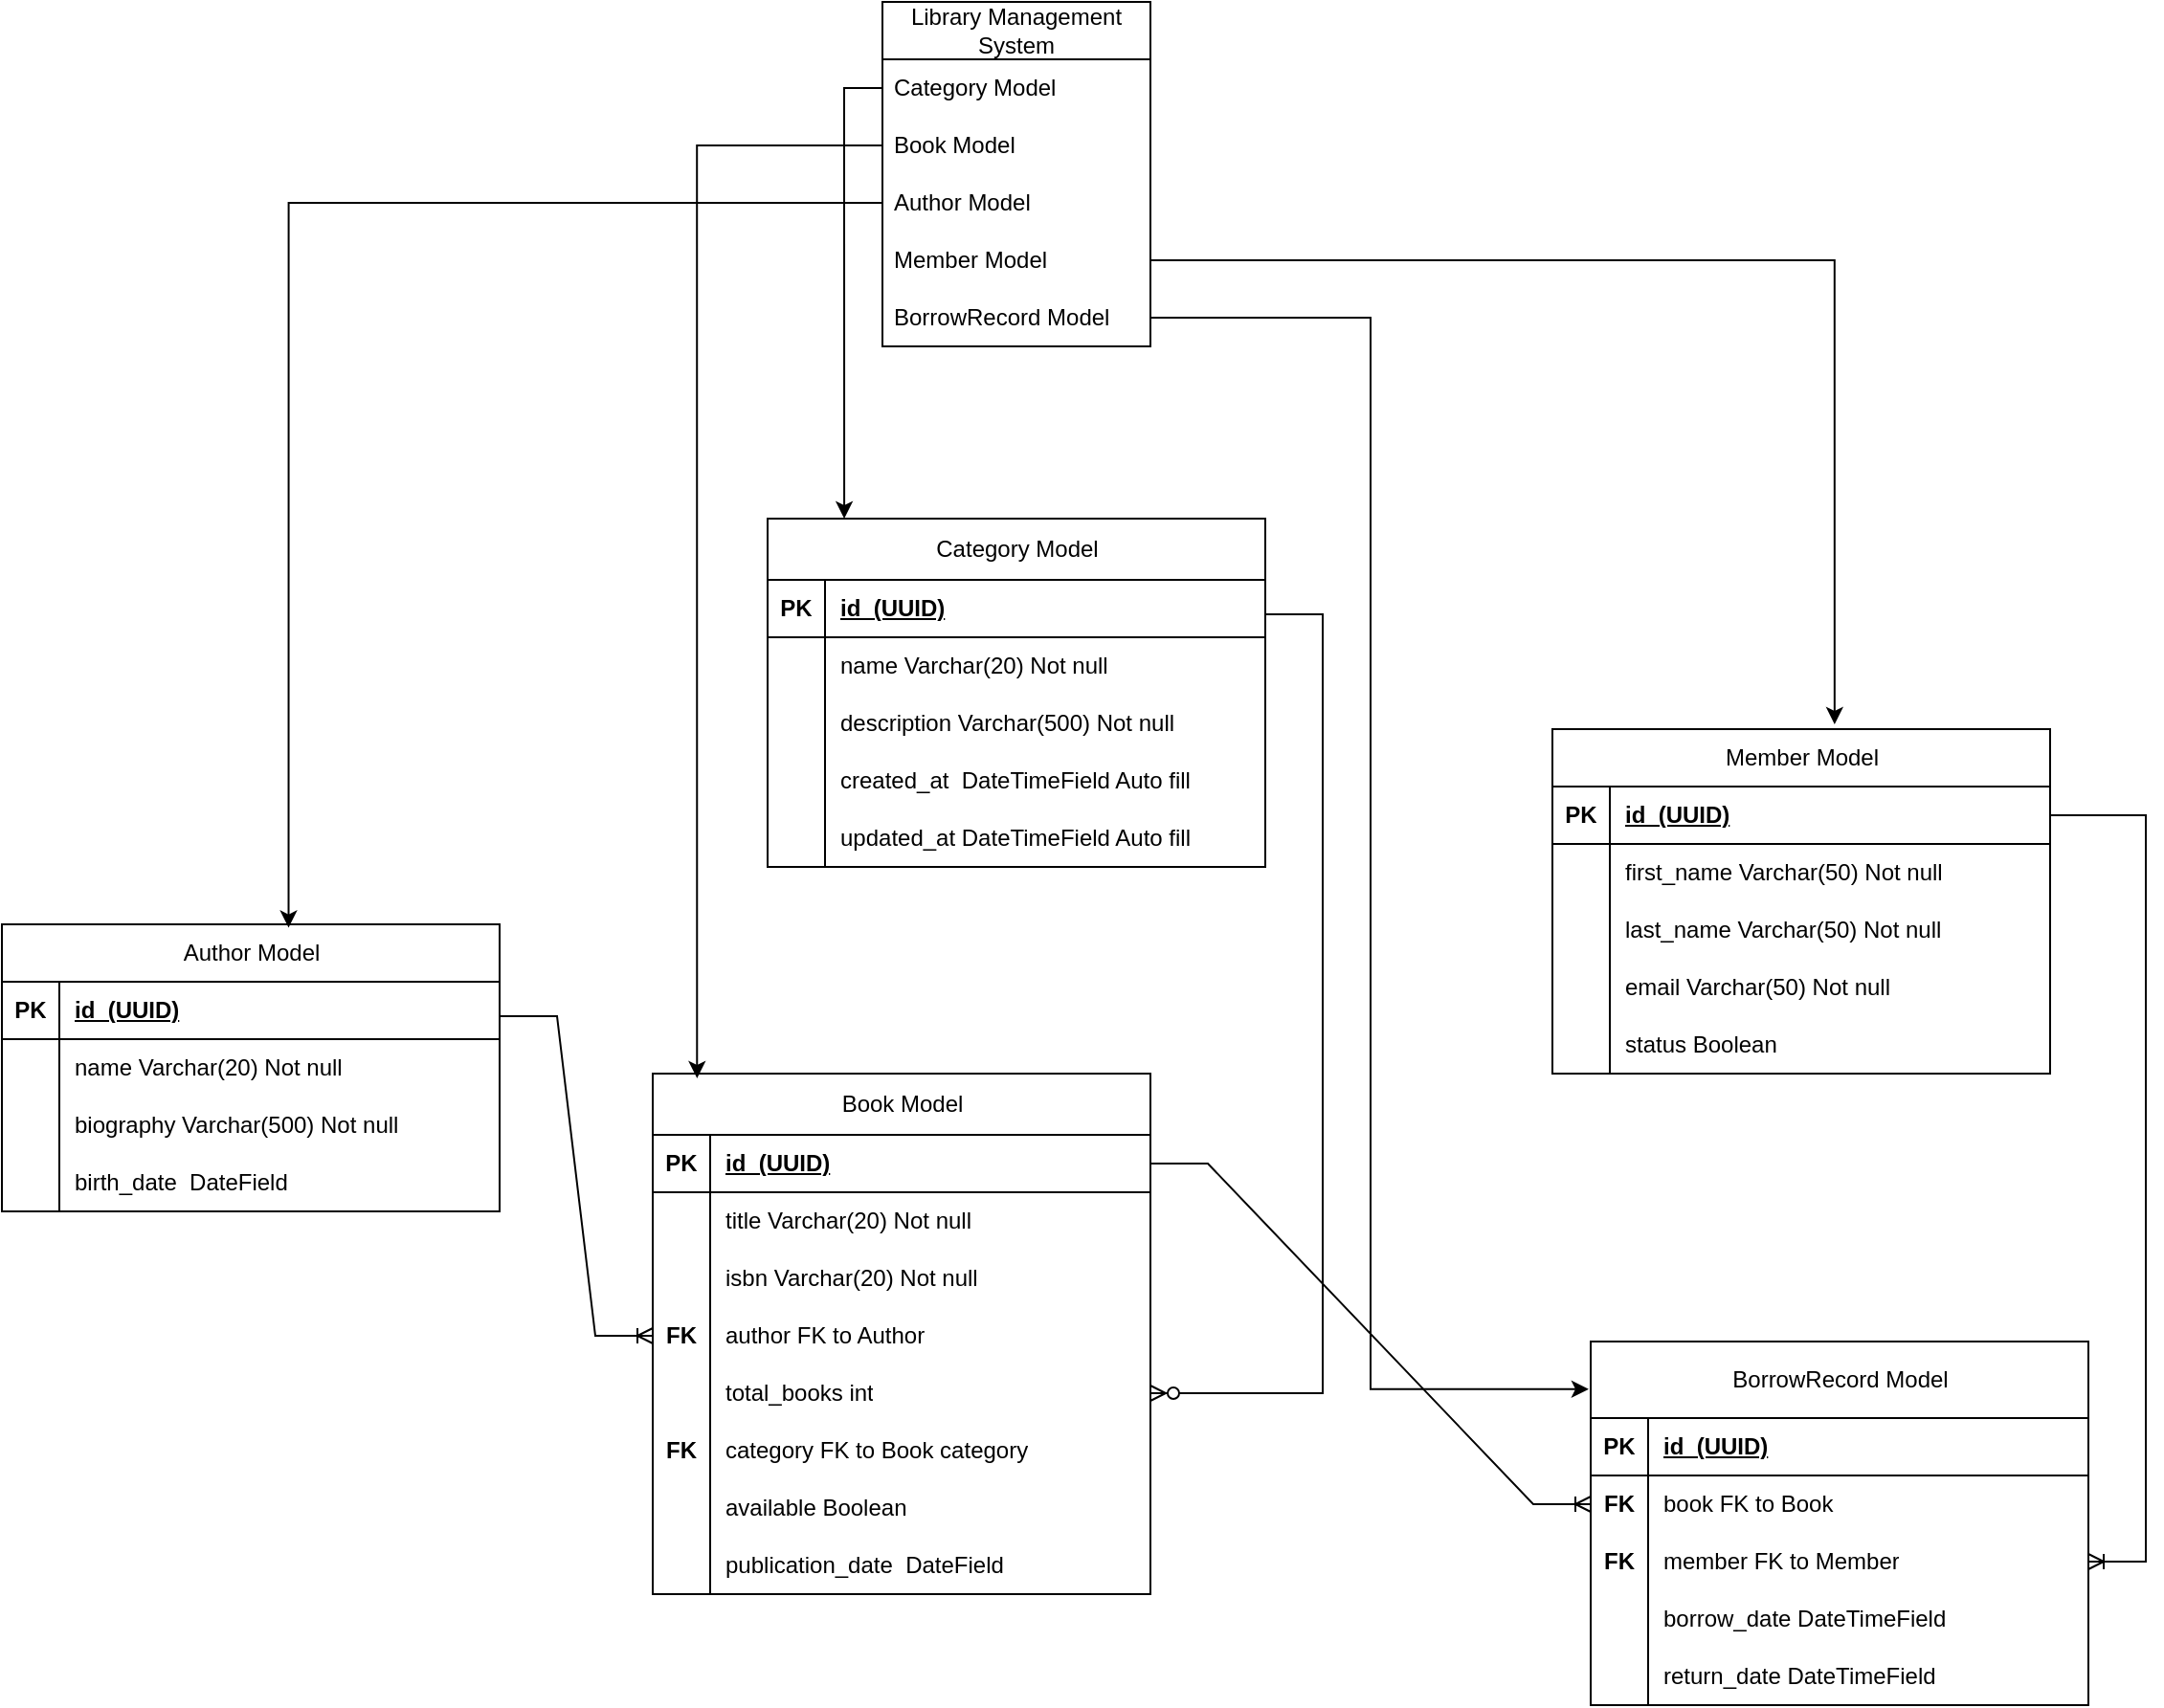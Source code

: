 <mxfile version="25.0.1">
  <diagram name="Page-1" id="Nd6rBlvXQqSg0ePktla-">
    <mxGraphModel dx="2072" dy="1693" grid="1" gridSize="10" guides="1" tooltips="1" connect="1" arrows="1" fold="1" page="1" pageScale="1" pageWidth="827" pageHeight="1169" math="0" shadow="0">
      <root>
        <mxCell id="0" />
        <mxCell id="1" parent="0" />
        <mxCell id="gZonxzSi9lulnTjnD5RB-2" value="Library Management System" style="swimlane;fontStyle=0;childLayout=stackLayout;horizontal=1;startSize=30;horizontalStack=0;resizeParent=1;resizeParentMax=0;resizeLast=0;collapsible=1;marginBottom=0;whiteSpace=wrap;html=1;" vertex="1" parent="1">
          <mxGeometry x="350" y="-250" width="140" height="180" as="geometry" />
        </mxCell>
        <mxCell id="gZonxzSi9lulnTjnD5RB-3" value="Category Model" style="text;strokeColor=none;fillColor=none;align=left;verticalAlign=middle;spacingLeft=4;spacingRight=4;overflow=hidden;points=[[0,0.5],[1,0.5]];portConstraint=eastwest;rotatable=0;whiteSpace=wrap;html=1;" vertex="1" parent="gZonxzSi9lulnTjnD5RB-2">
          <mxGeometry y="30" width="140" height="30" as="geometry" />
        </mxCell>
        <mxCell id="gZonxzSi9lulnTjnD5RB-4" value="Book Model" style="text;strokeColor=none;fillColor=none;align=left;verticalAlign=middle;spacingLeft=4;spacingRight=4;overflow=hidden;points=[[0,0.5],[1,0.5]];portConstraint=eastwest;rotatable=0;whiteSpace=wrap;html=1;" vertex="1" parent="gZonxzSi9lulnTjnD5RB-2">
          <mxGeometry y="60" width="140" height="30" as="geometry" />
        </mxCell>
        <mxCell id="gZonxzSi9lulnTjnD5RB-111" value="Author Model" style="text;strokeColor=none;fillColor=none;align=left;verticalAlign=middle;spacingLeft=4;spacingRight=4;overflow=hidden;points=[[0,0.5],[1,0.5]];portConstraint=eastwest;rotatable=0;whiteSpace=wrap;html=1;" vertex="1" parent="gZonxzSi9lulnTjnD5RB-2">
          <mxGeometry y="90" width="140" height="30" as="geometry" />
        </mxCell>
        <mxCell id="gZonxzSi9lulnTjnD5RB-6" value="Member Model" style="text;strokeColor=none;fillColor=none;align=left;verticalAlign=middle;spacingLeft=4;spacingRight=4;overflow=hidden;points=[[0,0.5],[1,0.5]];portConstraint=eastwest;rotatable=0;whiteSpace=wrap;html=1;" vertex="1" parent="gZonxzSi9lulnTjnD5RB-2">
          <mxGeometry y="120" width="140" height="30" as="geometry" />
        </mxCell>
        <mxCell id="gZonxzSi9lulnTjnD5RB-7" value="BorrowRecord Model" style="text;strokeColor=none;fillColor=none;align=left;verticalAlign=middle;spacingLeft=4;spacingRight=4;overflow=hidden;points=[[0,0.5],[1,0.5]];portConstraint=eastwest;rotatable=0;whiteSpace=wrap;html=1;" vertex="1" parent="gZonxzSi9lulnTjnD5RB-2">
          <mxGeometry y="150" width="140" height="30" as="geometry" />
        </mxCell>
        <mxCell id="gZonxzSi9lulnTjnD5RB-8" value="&lt;span style=&quot;font-weight: 400; text-align: left; text-wrap-mode: wrap;&quot;&gt;Category Model&lt;/span&gt;" style="shape=table;startSize=32;container=1;collapsible=1;childLayout=tableLayout;fixedRows=1;rowLines=0;fontStyle=1;align=center;resizeLast=1;html=1;" vertex="1" parent="1">
          <mxGeometry x="290" y="20" width="260" height="182" as="geometry" />
        </mxCell>
        <mxCell id="gZonxzSi9lulnTjnD5RB-9" value="" style="shape=tableRow;horizontal=0;startSize=0;swimlaneHead=0;swimlaneBody=0;fillColor=none;collapsible=0;dropTarget=0;points=[[0,0.5],[1,0.5]];portConstraint=eastwest;top=0;left=0;right=0;bottom=1;" vertex="1" parent="gZonxzSi9lulnTjnD5RB-8">
          <mxGeometry y="32" width="260" height="30" as="geometry" />
        </mxCell>
        <mxCell id="gZonxzSi9lulnTjnD5RB-10" value="PK" style="shape=partialRectangle;connectable=0;fillColor=none;top=0;left=0;bottom=0;right=0;fontStyle=1;overflow=hidden;whiteSpace=wrap;html=1;" vertex="1" parent="gZonxzSi9lulnTjnD5RB-9">
          <mxGeometry width="30" height="30" as="geometry">
            <mxRectangle width="30" height="30" as="alternateBounds" />
          </mxGeometry>
        </mxCell>
        <mxCell id="gZonxzSi9lulnTjnD5RB-11" value="id&amp;nbsp; (UUID)" style="shape=partialRectangle;connectable=0;fillColor=none;top=0;left=0;bottom=0;right=0;align=left;spacingLeft=6;fontStyle=5;overflow=hidden;whiteSpace=wrap;html=1;" vertex="1" parent="gZonxzSi9lulnTjnD5RB-9">
          <mxGeometry x="30" width="230" height="30" as="geometry">
            <mxRectangle width="230" height="30" as="alternateBounds" />
          </mxGeometry>
        </mxCell>
        <mxCell id="gZonxzSi9lulnTjnD5RB-12" value="" style="shape=tableRow;horizontal=0;startSize=0;swimlaneHead=0;swimlaneBody=0;fillColor=none;collapsible=0;dropTarget=0;points=[[0,0.5],[1,0.5]];portConstraint=eastwest;top=0;left=0;right=0;bottom=0;" vertex="1" parent="gZonxzSi9lulnTjnD5RB-8">
          <mxGeometry y="62" width="260" height="30" as="geometry" />
        </mxCell>
        <mxCell id="gZonxzSi9lulnTjnD5RB-13" value="" style="shape=partialRectangle;connectable=0;fillColor=none;top=0;left=0;bottom=0;right=0;editable=1;overflow=hidden;whiteSpace=wrap;html=1;" vertex="1" parent="gZonxzSi9lulnTjnD5RB-12">
          <mxGeometry width="30" height="30" as="geometry">
            <mxRectangle width="30" height="30" as="alternateBounds" />
          </mxGeometry>
        </mxCell>
        <mxCell id="gZonxzSi9lulnTjnD5RB-14" value="name Varchar(20) Not null" style="shape=partialRectangle;connectable=0;fillColor=none;top=0;left=0;bottom=0;right=0;align=left;spacingLeft=6;overflow=hidden;whiteSpace=wrap;html=1;" vertex="1" parent="gZonxzSi9lulnTjnD5RB-12">
          <mxGeometry x="30" width="230" height="30" as="geometry">
            <mxRectangle width="230" height="30" as="alternateBounds" />
          </mxGeometry>
        </mxCell>
        <mxCell id="gZonxzSi9lulnTjnD5RB-15" value="" style="shape=tableRow;horizontal=0;startSize=0;swimlaneHead=0;swimlaneBody=0;fillColor=none;collapsible=0;dropTarget=0;points=[[0,0.5],[1,0.5]];portConstraint=eastwest;top=0;left=0;right=0;bottom=0;" vertex="1" parent="gZonxzSi9lulnTjnD5RB-8">
          <mxGeometry y="92" width="260" height="30" as="geometry" />
        </mxCell>
        <mxCell id="gZonxzSi9lulnTjnD5RB-16" value="" style="shape=partialRectangle;connectable=0;fillColor=none;top=0;left=0;bottom=0;right=0;editable=1;overflow=hidden;whiteSpace=wrap;html=1;" vertex="1" parent="gZonxzSi9lulnTjnD5RB-15">
          <mxGeometry width="30" height="30" as="geometry">
            <mxRectangle width="30" height="30" as="alternateBounds" />
          </mxGeometry>
        </mxCell>
        <mxCell id="gZonxzSi9lulnTjnD5RB-17" value="description Varchar(500) Not null" style="shape=partialRectangle;connectable=0;fillColor=none;top=0;left=0;bottom=0;right=0;align=left;spacingLeft=6;overflow=hidden;whiteSpace=wrap;html=1;" vertex="1" parent="gZonxzSi9lulnTjnD5RB-15">
          <mxGeometry x="30" width="230" height="30" as="geometry">
            <mxRectangle width="230" height="30" as="alternateBounds" />
          </mxGeometry>
        </mxCell>
        <mxCell id="gZonxzSi9lulnTjnD5RB-18" value="" style="shape=tableRow;horizontal=0;startSize=0;swimlaneHead=0;swimlaneBody=0;fillColor=none;collapsible=0;dropTarget=0;points=[[0,0.5],[1,0.5]];portConstraint=eastwest;top=0;left=0;right=0;bottom=0;" vertex="1" parent="gZonxzSi9lulnTjnD5RB-8">
          <mxGeometry y="122" width="260" height="30" as="geometry" />
        </mxCell>
        <mxCell id="gZonxzSi9lulnTjnD5RB-19" value="" style="shape=partialRectangle;connectable=0;fillColor=none;top=0;left=0;bottom=0;right=0;editable=1;overflow=hidden;whiteSpace=wrap;html=1;" vertex="1" parent="gZonxzSi9lulnTjnD5RB-18">
          <mxGeometry width="30" height="30" as="geometry">
            <mxRectangle width="30" height="30" as="alternateBounds" />
          </mxGeometry>
        </mxCell>
        <mxCell id="gZonxzSi9lulnTjnD5RB-20" value="created_at&amp;nbsp; DateTimeField Auto fill" style="shape=partialRectangle;connectable=0;fillColor=none;top=0;left=0;bottom=0;right=0;align=left;spacingLeft=6;overflow=hidden;whiteSpace=wrap;html=1;" vertex="1" parent="gZonxzSi9lulnTjnD5RB-18">
          <mxGeometry x="30" width="230" height="30" as="geometry">
            <mxRectangle width="230" height="30" as="alternateBounds" />
          </mxGeometry>
        </mxCell>
        <mxCell id="gZonxzSi9lulnTjnD5RB-21" value="" style="shape=tableRow;horizontal=0;startSize=0;swimlaneHead=0;swimlaneBody=0;fillColor=none;collapsible=0;dropTarget=0;points=[[0,0.5],[1,0.5]];portConstraint=eastwest;top=0;left=0;right=0;bottom=0;" vertex="1" parent="gZonxzSi9lulnTjnD5RB-8">
          <mxGeometry y="152" width="260" height="30" as="geometry" />
        </mxCell>
        <mxCell id="gZonxzSi9lulnTjnD5RB-22" value="" style="shape=partialRectangle;connectable=0;fillColor=none;top=0;left=0;bottom=0;right=0;editable=1;overflow=hidden;whiteSpace=wrap;html=1;" vertex="1" parent="gZonxzSi9lulnTjnD5RB-21">
          <mxGeometry width="30" height="30" as="geometry">
            <mxRectangle width="30" height="30" as="alternateBounds" />
          </mxGeometry>
        </mxCell>
        <mxCell id="gZonxzSi9lulnTjnD5RB-23" value="updated_at&amp;nbsp;DateTimeField Auto fill" style="shape=partialRectangle;connectable=0;fillColor=none;top=0;left=0;bottom=0;right=0;align=left;spacingLeft=6;overflow=hidden;whiteSpace=wrap;html=1;" vertex="1" parent="gZonxzSi9lulnTjnD5RB-21">
          <mxGeometry x="30" width="230" height="30" as="geometry">
            <mxRectangle width="230" height="30" as="alternateBounds" />
          </mxGeometry>
        </mxCell>
        <mxCell id="gZonxzSi9lulnTjnD5RB-28" value="&lt;div style=&quot;&quot;&gt;&lt;span style=&quot;background-color: initial; font-weight: 400; text-wrap-mode: wrap;&quot;&gt;Book Model&lt;/span&gt;&lt;/div&gt;" style="shape=table;startSize=32;container=1;collapsible=1;childLayout=tableLayout;fixedRows=1;rowLines=0;fontStyle=1;align=center;resizeLast=1;html=1;" vertex="1" parent="1">
          <mxGeometry x="230" y="310" width="260" height="272" as="geometry" />
        </mxCell>
        <mxCell id="gZonxzSi9lulnTjnD5RB-29" value="" style="shape=tableRow;horizontal=0;startSize=0;swimlaneHead=0;swimlaneBody=0;fillColor=none;collapsible=0;dropTarget=0;points=[[0,0.5],[1,0.5]];portConstraint=eastwest;top=0;left=0;right=0;bottom=1;" vertex="1" parent="gZonxzSi9lulnTjnD5RB-28">
          <mxGeometry y="32" width="260" height="30" as="geometry" />
        </mxCell>
        <mxCell id="gZonxzSi9lulnTjnD5RB-30" value="PK" style="shape=partialRectangle;connectable=0;fillColor=none;top=0;left=0;bottom=0;right=0;fontStyle=1;overflow=hidden;whiteSpace=wrap;html=1;" vertex="1" parent="gZonxzSi9lulnTjnD5RB-29">
          <mxGeometry width="30" height="30" as="geometry">
            <mxRectangle width="30" height="30" as="alternateBounds" />
          </mxGeometry>
        </mxCell>
        <mxCell id="gZonxzSi9lulnTjnD5RB-31" value="id&amp;nbsp; (UUID)" style="shape=partialRectangle;connectable=0;fillColor=none;top=0;left=0;bottom=0;right=0;align=left;spacingLeft=6;fontStyle=5;overflow=hidden;whiteSpace=wrap;html=1;" vertex="1" parent="gZonxzSi9lulnTjnD5RB-29">
          <mxGeometry x="30" width="230" height="30" as="geometry">
            <mxRectangle width="230" height="30" as="alternateBounds" />
          </mxGeometry>
        </mxCell>
        <mxCell id="gZonxzSi9lulnTjnD5RB-32" value="" style="shape=tableRow;horizontal=0;startSize=0;swimlaneHead=0;swimlaneBody=0;fillColor=none;collapsible=0;dropTarget=0;points=[[0,0.5],[1,0.5]];portConstraint=eastwest;top=0;left=0;right=0;bottom=0;" vertex="1" parent="gZonxzSi9lulnTjnD5RB-28">
          <mxGeometry y="62" width="260" height="30" as="geometry" />
        </mxCell>
        <mxCell id="gZonxzSi9lulnTjnD5RB-33" value="" style="shape=partialRectangle;connectable=0;fillColor=none;top=0;left=0;bottom=0;right=0;editable=1;overflow=hidden;whiteSpace=wrap;html=1;" vertex="1" parent="gZonxzSi9lulnTjnD5RB-32">
          <mxGeometry width="30" height="30" as="geometry">
            <mxRectangle width="30" height="30" as="alternateBounds" />
          </mxGeometry>
        </mxCell>
        <mxCell id="gZonxzSi9lulnTjnD5RB-34" value="title Varchar(20) Not null" style="shape=partialRectangle;connectable=0;fillColor=none;top=0;left=0;bottom=0;right=0;align=left;spacingLeft=6;overflow=hidden;whiteSpace=wrap;html=1;" vertex="1" parent="gZonxzSi9lulnTjnD5RB-32">
          <mxGeometry x="30" width="230" height="30" as="geometry">
            <mxRectangle width="230" height="30" as="alternateBounds" />
          </mxGeometry>
        </mxCell>
        <mxCell id="gZonxzSi9lulnTjnD5RB-35" value="" style="shape=tableRow;horizontal=0;startSize=0;swimlaneHead=0;swimlaneBody=0;fillColor=none;collapsible=0;dropTarget=0;points=[[0,0.5],[1,0.5]];portConstraint=eastwest;top=0;left=0;right=0;bottom=0;" vertex="1" parent="gZonxzSi9lulnTjnD5RB-28">
          <mxGeometry y="92" width="260" height="30" as="geometry" />
        </mxCell>
        <mxCell id="gZonxzSi9lulnTjnD5RB-36" value="" style="shape=partialRectangle;connectable=0;fillColor=none;top=0;left=0;bottom=0;right=0;editable=1;overflow=hidden;whiteSpace=wrap;html=1;" vertex="1" parent="gZonxzSi9lulnTjnD5RB-35">
          <mxGeometry width="30" height="30" as="geometry">
            <mxRectangle width="30" height="30" as="alternateBounds" />
          </mxGeometry>
        </mxCell>
        <mxCell id="gZonxzSi9lulnTjnD5RB-37" value="isbn Varchar(20) Not null" style="shape=partialRectangle;connectable=0;fillColor=none;top=0;left=0;bottom=0;right=0;align=left;spacingLeft=6;overflow=hidden;whiteSpace=wrap;html=1;" vertex="1" parent="gZonxzSi9lulnTjnD5RB-35">
          <mxGeometry x="30" width="230" height="30" as="geometry">
            <mxRectangle width="230" height="30" as="alternateBounds" />
          </mxGeometry>
        </mxCell>
        <mxCell id="gZonxzSi9lulnTjnD5RB-38" value="" style="shape=tableRow;horizontal=0;startSize=0;swimlaneHead=0;swimlaneBody=0;fillColor=none;collapsible=0;dropTarget=0;points=[[0,0.5],[1,0.5]];portConstraint=eastwest;top=0;left=0;right=0;bottom=0;" vertex="1" parent="gZonxzSi9lulnTjnD5RB-28">
          <mxGeometry y="122" width="260" height="30" as="geometry" />
        </mxCell>
        <mxCell id="gZonxzSi9lulnTjnD5RB-39" value="&lt;b&gt;FK&lt;/b&gt;" style="shape=partialRectangle;connectable=0;fillColor=none;top=0;left=0;bottom=0;right=0;editable=1;overflow=hidden;whiteSpace=wrap;html=1;" vertex="1" parent="gZonxzSi9lulnTjnD5RB-38">
          <mxGeometry width="30" height="30" as="geometry">
            <mxRectangle width="30" height="30" as="alternateBounds" />
          </mxGeometry>
        </mxCell>
        <mxCell id="gZonxzSi9lulnTjnD5RB-40" value="author&amp;nbsp;FK to Author" style="shape=partialRectangle;connectable=0;fillColor=none;top=0;left=0;bottom=0;right=0;align=left;spacingLeft=6;overflow=hidden;whiteSpace=wrap;html=1;" vertex="1" parent="gZonxzSi9lulnTjnD5RB-38">
          <mxGeometry x="30" width="230" height="30" as="geometry">
            <mxRectangle width="230" height="30" as="alternateBounds" />
          </mxGeometry>
        </mxCell>
        <mxCell id="gZonxzSi9lulnTjnD5RB-41" value="" style="shape=tableRow;horizontal=0;startSize=0;swimlaneHead=0;swimlaneBody=0;fillColor=none;collapsible=0;dropTarget=0;points=[[0,0.5],[1,0.5]];portConstraint=eastwest;top=0;left=0;right=0;bottom=0;" vertex="1" parent="gZonxzSi9lulnTjnD5RB-28">
          <mxGeometry y="152" width="260" height="30" as="geometry" />
        </mxCell>
        <mxCell id="gZonxzSi9lulnTjnD5RB-42" value="" style="shape=partialRectangle;connectable=0;fillColor=none;top=0;left=0;bottom=0;right=0;editable=1;overflow=hidden;whiteSpace=wrap;html=1;" vertex="1" parent="gZonxzSi9lulnTjnD5RB-41">
          <mxGeometry width="30" height="30" as="geometry">
            <mxRectangle width="30" height="30" as="alternateBounds" />
          </mxGeometry>
        </mxCell>
        <mxCell id="gZonxzSi9lulnTjnD5RB-43" value="total_books int" style="shape=partialRectangle;connectable=0;fillColor=none;top=0;left=0;bottom=0;right=0;align=left;spacingLeft=6;overflow=hidden;whiteSpace=wrap;html=1;" vertex="1" parent="gZonxzSi9lulnTjnD5RB-41">
          <mxGeometry x="30" width="230" height="30" as="geometry">
            <mxRectangle width="230" height="30" as="alternateBounds" />
          </mxGeometry>
        </mxCell>
        <mxCell id="gZonxzSi9lulnTjnD5RB-44" value="" style="shape=tableRow;horizontal=0;startSize=0;swimlaneHead=0;swimlaneBody=0;fillColor=none;collapsible=0;dropTarget=0;points=[[0,0.5],[1,0.5]];portConstraint=eastwest;top=0;left=0;right=0;bottom=0;" vertex="1" parent="gZonxzSi9lulnTjnD5RB-28">
          <mxGeometry y="182" width="260" height="30" as="geometry" />
        </mxCell>
        <mxCell id="gZonxzSi9lulnTjnD5RB-45" value="&lt;b&gt;FK&lt;/b&gt;" style="shape=partialRectangle;connectable=0;fillColor=none;top=0;left=0;bottom=0;right=0;editable=1;overflow=hidden;whiteSpace=wrap;html=1;" vertex="1" parent="gZonxzSi9lulnTjnD5RB-44">
          <mxGeometry width="30" height="30" as="geometry">
            <mxRectangle width="30" height="30" as="alternateBounds" />
          </mxGeometry>
        </mxCell>
        <mxCell id="gZonxzSi9lulnTjnD5RB-46" value="category FK to Book category" style="shape=partialRectangle;connectable=0;fillColor=none;top=0;left=0;bottom=0;right=0;align=left;spacingLeft=6;overflow=hidden;whiteSpace=wrap;html=1;" vertex="1" parent="gZonxzSi9lulnTjnD5RB-44">
          <mxGeometry x="30" width="230" height="30" as="geometry">
            <mxRectangle width="230" height="30" as="alternateBounds" />
          </mxGeometry>
        </mxCell>
        <mxCell id="gZonxzSi9lulnTjnD5RB-47" value="" style="shape=tableRow;horizontal=0;startSize=0;swimlaneHead=0;swimlaneBody=0;fillColor=none;collapsible=0;dropTarget=0;points=[[0,0.5],[1,0.5]];portConstraint=eastwest;top=0;left=0;right=0;bottom=0;" vertex="1" parent="gZonxzSi9lulnTjnD5RB-28">
          <mxGeometry y="212" width="260" height="30" as="geometry" />
        </mxCell>
        <mxCell id="gZonxzSi9lulnTjnD5RB-48" value="" style="shape=partialRectangle;connectable=0;fillColor=none;top=0;left=0;bottom=0;right=0;editable=1;overflow=hidden;whiteSpace=wrap;html=1;" vertex="1" parent="gZonxzSi9lulnTjnD5RB-47">
          <mxGeometry width="30" height="30" as="geometry">
            <mxRectangle width="30" height="30" as="alternateBounds" />
          </mxGeometry>
        </mxCell>
        <mxCell id="gZonxzSi9lulnTjnD5RB-49" value="available Boolean" style="shape=partialRectangle;connectable=0;fillColor=none;top=0;left=0;bottom=0;right=0;align=left;spacingLeft=6;overflow=hidden;whiteSpace=wrap;html=1;" vertex="1" parent="gZonxzSi9lulnTjnD5RB-47">
          <mxGeometry x="30" width="230" height="30" as="geometry">
            <mxRectangle width="230" height="30" as="alternateBounds" />
          </mxGeometry>
        </mxCell>
        <mxCell id="gZonxzSi9lulnTjnD5RB-130" value="" style="shape=tableRow;horizontal=0;startSize=0;swimlaneHead=0;swimlaneBody=0;fillColor=none;collapsible=0;dropTarget=0;points=[[0,0.5],[1,0.5]];portConstraint=eastwest;top=0;left=0;right=0;bottom=0;" vertex="1" parent="gZonxzSi9lulnTjnD5RB-28">
          <mxGeometry y="242" width="260" height="30" as="geometry" />
        </mxCell>
        <mxCell id="gZonxzSi9lulnTjnD5RB-131" value="" style="shape=partialRectangle;connectable=0;fillColor=none;top=0;left=0;bottom=0;right=0;editable=1;overflow=hidden;whiteSpace=wrap;html=1;" vertex="1" parent="gZonxzSi9lulnTjnD5RB-130">
          <mxGeometry width="30" height="30" as="geometry">
            <mxRectangle width="30" height="30" as="alternateBounds" />
          </mxGeometry>
        </mxCell>
        <mxCell id="gZonxzSi9lulnTjnD5RB-132" value="publication_date&amp;nbsp; DateField" style="shape=partialRectangle;connectable=0;fillColor=none;top=0;left=0;bottom=0;right=0;align=left;spacingLeft=6;overflow=hidden;whiteSpace=wrap;html=1;" vertex="1" parent="gZonxzSi9lulnTjnD5RB-130">
          <mxGeometry x="30" width="230" height="30" as="geometry">
            <mxRectangle width="230" height="30" as="alternateBounds" />
          </mxGeometry>
        </mxCell>
        <mxCell id="gZonxzSi9lulnTjnD5RB-50" value="&lt;span style=&quot;font-weight: 400; text-align: left; text-wrap-mode: wrap;&quot;&gt;Author Model&lt;/span&gt;" style="shape=table;startSize=30;container=1;collapsible=1;childLayout=tableLayout;fixedRows=1;rowLines=0;fontStyle=1;align=center;resizeLast=1;html=1;" vertex="1" parent="1">
          <mxGeometry x="-110" y="232" width="260" height="150" as="geometry" />
        </mxCell>
        <mxCell id="gZonxzSi9lulnTjnD5RB-51" value="" style="shape=tableRow;horizontal=0;startSize=0;swimlaneHead=0;swimlaneBody=0;fillColor=none;collapsible=0;dropTarget=0;points=[[0,0.5],[1,0.5]];portConstraint=eastwest;top=0;left=0;right=0;bottom=1;" vertex="1" parent="gZonxzSi9lulnTjnD5RB-50">
          <mxGeometry y="30" width="260" height="30" as="geometry" />
        </mxCell>
        <mxCell id="gZonxzSi9lulnTjnD5RB-52" value="PK" style="shape=partialRectangle;connectable=0;fillColor=none;top=0;left=0;bottom=0;right=0;fontStyle=1;overflow=hidden;whiteSpace=wrap;html=1;" vertex="1" parent="gZonxzSi9lulnTjnD5RB-51">
          <mxGeometry width="30" height="30" as="geometry">
            <mxRectangle width="30" height="30" as="alternateBounds" />
          </mxGeometry>
        </mxCell>
        <mxCell id="gZonxzSi9lulnTjnD5RB-53" value="id&amp;nbsp; (UUID)" style="shape=partialRectangle;connectable=0;fillColor=none;top=0;left=0;bottom=0;right=0;align=left;spacingLeft=6;fontStyle=5;overflow=hidden;whiteSpace=wrap;html=1;" vertex="1" parent="gZonxzSi9lulnTjnD5RB-51">
          <mxGeometry x="30" width="230" height="30" as="geometry">
            <mxRectangle width="230" height="30" as="alternateBounds" />
          </mxGeometry>
        </mxCell>
        <mxCell id="gZonxzSi9lulnTjnD5RB-54" value="" style="shape=tableRow;horizontal=0;startSize=0;swimlaneHead=0;swimlaneBody=0;fillColor=none;collapsible=0;dropTarget=0;points=[[0,0.5],[1,0.5]];portConstraint=eastwest;top=0;left=0;right=0;bottom=0;" vertex="1" parent="gZonxzSi9lulnTjnD5RB-50">
          <mxGeometry y="60" width="260" height="30" as="geometry" />
        </mxCell>
        <mxCell id="gZonxzSi9lulnTjnD5RB-55" value="" style="shape=partialRectangle;connectable=0;fillColor=none;top=0;left=0;bottom=0;right=0;editable=1;overflow=hidden;whiteSpace=wrap;html=1;" vertex="1" parent="gZonxzSi9lulnTjnD5RB-54">
          <mxGeometry width="30" height="30" as="geometry">
            <mxRectangle width="30" height="30" as="alternateBounds" />
          </mxGeometry>
        </mxCell>
        <mxCell id="gZonxzSi9lulnTjnD5RB-56" value="name Varchar(20) Not null" style="shape=partialRectangle;connectable=0;fillColor=none;top=0;left=0;bottom=0;right=0;align=left;spacingLeft=6;overflow=hidden;whiteSpace=wrap;html=1;" vertex="1" parent="gZonxzSi9lulnTjnD5RB-54">
          <mxGeometry x="30" width="230" height="30" as="geometry">
            <mxRectangle width="230" height="30" as="alternateBounds" />
          </mxGeometry>
        </mxCell>
        <mxCell id="gZonxzSi9lulnTjnD5RB-57" value="" style="shape=tableRow;horizontal=0;startSize=0;swimlaneHead=0;swimlaneBody=0;fillColor=none;collapsible=0;dropTarget=0;points=[[0,0.5],[1,0.5]];portConstraint=eastwest;top=0;left=0;right=0;bottom=0;" vertex="1" parent="gZonxzSi9lulnTjnD5RB-50">
          <mxGeometry y="90" width="260" height="30" as="geometry" />
        </mxCell>
        <mxCell id="gZonxzSi9lulnTjnD5RB-58" value="" style="shape=partialRectangle;connectable=0;fillColor=none;top=0;left=0;bottom=0;right=0;editable=1;overflow=hidden;whiteSpace=wrap;html=1;" vertex="1" parent="gZonxzSi9lulnTjnD5RB-57">
          <mxGeometry width="30" height="30" as="geometry">
            <mxRectangle width="30" height="30" as="alternateBounds" />
          </mxGeometry>
        </mxCell>
        <mxCell id="gZonxzSi9lulnTjnD5RB-59" value="biography&amp;nbsp;Varchar(500) Not null" style="shape=partialRectangle;connectable=0;fillColor=none;top=0;left=0;bottom=0;right=0;align=left;spacingLeft=6;overflow=hidden;whiteSpace=wrap;html=1;" vertex="1" parent="gZonxzSi9lulnTjnD5RB-57">
          <mxGeometry x="30" width="230" height="30" as="geometry">
            <mxRectangle width="230" height="30" as="alternateBounds" />
          </mxGeometry>
        </mxCell>
        <mxCell id="gZonxzSi9lulnTjnD5RB-60" value="" style="shape=tableRow;horizontal=0;startSize=0;swimlaneHead=0;swimlaneBody=0;fillColor=none;collapsible=0;dropTarget=0;points=[[0,0.5],[1,0.5]];portConstraint=eastwest;top=0;left=0;right=0;bottom=0;" vertex="1" parent="gZonxzSi9lulnTjnD5RB-50">
          <mxGeometry y="120" width="260" height="30" as="geometry" />
        </mxCell>
        <mxCell id="gZonxzSi9lulnTjnD5RB-61" value="" style="shape=partialRectangle;connectable=0;fillColor=none;top=0;left=0;bottom=0;right=0;editable=1;overflow=hidden;whiteSpace=wrap;html=1;" vertex="1" parent="gZonxzSi9lulnTjnD5RB-60">
          <mxGeometry width="30" height="30" as="geometry">
            <mxRectangle width="30" height="30" as="alternateBounds" />
          </mxGeometry>
        </mxCell>
        <mxCell id="gZonxzSi9lulnTjnD5RB-62" value="birth_date&amp;nbsp; DateField" style="shape=partialRectangle;connectable=0;fillColor=none;top=0;left=0;bottom=0;right=0;align=left;spacingLeft=6;overflow=hidden;whiteSpace=wrap;html=1;" vertex="1" parent="gZonxzSi9lulnTjnD5RB-60">
          <mxGeometry x="30" width="230" height="30" as="geometry">
            <mxRectangle width="230" height="30" as="alternateBounds" />
          </mxGeometry>
        </mxCell>
        <mxCell id="gZonxzSi9lulnTjnD5RB-66" value="&lt;span style=&quot;font-weight: 400; text-align: left; text-wrap-mode: wrap;&quot;&gt;Member Model&lt;/span&gt;" style="shape=table;startSize=30;container=1;collapsible=1;childLayout=tableLayout;fixedRows=1;rowLines=0;fontStyle=1;align=center;resizeLast=1;html=1;" vertex="1" parent="1">
          <mxGeometry x="700" y="130" width="260" height="180" as="geometry" />
        </mxCell>
        <mxCell id="gZonxzSi9lulnTjnD5RB-67" value="" style="shape=tableRow;horizontal=0;startSize=0;swimlaneHead=0;swimlaneBody=0;fillColor=none;collapsible=0;dropTarget=0;points=[[0,0.5],[1,0.5]];portConstraint=eastwest;top=0;left=0;right=0;bottom=1;" vertex="1" parent="gZonxzSi9lulnTjnD5RB-66">
          <mxGeometry y="30" width="260" height="30" as="geometry" />
        </mxCell>
        <mxCell id="gZonxzSi9lulnTjnD5RB-68" value="PK" style="shape=partialRectangle;connectable=0;fillColor=none;top=0;left=0;bottom=0;right=0;fontStyle=1;overflow=hidden;whiteSpace=wrap;html=1;" vertex="1" parent="gZonxzSi9lulnTjnD5RB-67">
          <mxGeometry width="30" height="30" as="geometry">
            <mxRectangle width="30" height="30" as="alternateBounds" />
          </mxGeometry>
        </mxCell>
        <mxCell id="gZonxzSi9lulnTjnD5RB-69" value="id&amp;nbsp; (UUID)" style="shape=partialRectangle;connectable=0;fillColor=none;top=0;left=0;bottom=0;right=0;align=left;spacingLeft=6;fontStyle=5;overflow=hidden;whiteSpace=wrap;html=1;" vertex="1" parent="gZonxzSi9lulnTjnD5RB-67">
          <mxGeometry x="30" width="230" height="30" as="geometry">
            <mxRectangle width="230" height="30" as="alternateBounds" />
          </mxGeometry>
        </mxCell>
        <mxCell id="gZonxzSi9lulnTjnD5RB-70" value="" style="shape=tableRow;horizontal=0;startSize=0;swimlaneHead=0;swimlaneBody=0;fillColor=none;collapsible=0;dropTarget=0;points=[[0,0.5],[1,0.5]];portConstraint=eastwest;top=0;left=0;right=0;bottom=0;" vertex="1" parent="gZonxzSi9lulnTjnD5RB-66">
          <mxGeometry y="60" width="260" height="30" as="geometry" />
        </mxCell>
        <mxCell id="gZonxzSi9lulnTjnD5RB-71" value="" style="shape=partialRectangle;connectable=0;fillColor=none;top=0;left=0;bottom=0;right=0;editable=1;overflow=hidden;whiteSpace=wrap;html=1;" vertex="1" parent="gZonxzSi9lulnTjnD5RB-70">
          <mxGeometry width="30" height="30" as="geometry">
            <mxRectangle width="30" height="30" as="alternateBounds" />
          </mxGeometry>
        </mxCell>
        <mxCell id="gZonxzSi9lulnTjnD5RB-72" value="first_name Varchar(50) Not null" style="shape=partialRectangle;connectable=0;fillColor=none;top=0;left=0;bottom=0;right=0;align=left;spacingLeft=6;overflow=hidden;whiteSpace=wrap;html=1;" vertex="1" parent="gZonxzSi9lulnTjnD5RB-70">
          <mxGeometry x="30" width="230" height="30" as="geometry">
            <mxRectangle width="230" height="30" as="alternateBounds" />
          </mxGeometry>
        </mxCell>
        <mxCell id="gZonxzSi9lulnTjnD5RB-73" value="" style="shape=tableRow;horizontal=0;startSize=0;swimlaneHead=0;swimlaneBody=0;fillColor=none;collapsible=0;dropTarget=0;points=[[0,0.5],[1,0.5]];portConstraint=eastwest;top=0;left=0;right=0;bottom=0;" vertex="1" parent="gZonxzSi9lulnTjnD5RB-66">
          <mxGeometry y="90" width="260" height="30" as="geometry" />
        </mxCell>
        <mxCell id="gZonxzSi9lulnTjnD5RB-74" value="" style="shape=partialRectangle;connectable=0;fillColor=none;top=0;left=0;bottom=0;right=0;editable=1;overflow=hidden;whiteSpace=wrap;html=1;" vertex="1" parent="gZonxzSi9lulnTjnD5RB-73">
          <mxGeometry width="30" height="30" as="geometry">
            <mxRectangle width="30" height="30" as="alternateBounds" />
          </mxGeometry>
        </mxCell>
        <mxCell id="gZonxzSi9lulnTjnD5RB-75" value="last_name Varchar(50) Not null" style="shape=partialRectangle;connectable=0;fillColor=none;top=0;left=0;bottom=0;right=0;align=left;spacingLeft=6;overflow=hidden;whiteSpace=wrap;html=1;" vertex="1" parent="gZonxzSi9lulnTjnD5RB-73">
          <mxGeometry x="30" width="230" height="30" as="geometry">
            <mxRectangle width="230" height="30" as="alternateBounds" />
          </mxGeometry>
        </mxCell>
        <mxCell id="gZonxzSi9lulnTjnD5RB-82" value="" style="shape=tableRow;horizontal=0;startSize=0;swimlaneHead=0;swimlaneBody=0;fillColor=none;collapsible=0;dropTarget=0;points=[[0,0.5],[1,0.5]];portConstraint=eastwest;top=0;left=0;right=0;bottom=0;" vertex="1" parent="gZonxzSi9lulnTjnD5RB-66">
          <mxGeometry y="120" width="260" height="30" as="geometry" />
        </mxCell>
        <mxCell id="gZonxzSi9lulnTjnD5RB-83" value="" style="shape=partialRectangle;connectable=0;fillColor=none;top=0;left=0;bottom=0;right=0;editable=1;overflow=hidden;whiteSpace=wrap;html=1;" vertex="1" parent="gZonxzSi9lulnTjnD5RB-82">
          <mxGeometry width="30" height="30" as="geometry">
            <mxRectangle width="30" height="30" as="alternateBounds" />
          </mxGeometry>
        </mxCell>
        <mxCell id="gZonxzSi9lulnTjnD5RB-84" value="email Varchar(50) Not null" style="shape=partialRectangle;connectable=0;fillColor=none;top=0;left=0;bottom=0;right=0;align=left;spacingLeft=6;overflow=hidden;whiteSpace=wrap;html=1;" vertex="1" parent="gZonxzSi9lulnTjnD5RB-82">
          <mxGeometry x="30" width="230" height="30" as="geometry">
            <mxRectangle width="230" height="30" as="alternateBounds" />
          </mxGeometry>
        </mxCell>
        <mxCell id="gZonxzSi9lulnTjnD5RB-76" value="" style="shape=tableRow;horizontal=0;startSize=0;swimlaneHead=0;swimlaneBody=0;fillColor=none;collapsible=0;dropTarget=0;points=[[0,0.5],[1,0.5]];portConstraint=eastwest;top=0;left=0;right=0;bottom=0;" vertex="1" parent="gZonxzSi9lulnTjnD5RB-66">
          <mxGeometry y="150" width="260" height="30" as="geometry" />
        </mxCell>
        <mxCell id="gZonxzSi9lulnTjnD5RB-77" value="" style="shape=partialRectangle;connectable=0;fillColor=none;top=0;left=0;bottom=0;right=0;editable=1;overflow=hidden;whiteSpace=wrap;html=1;" vertex="1" parent="gZonxzSi9lulnTjnD5RB-76">
          <mxGeometry width="30" height="30" as="geometry">
            <mxRectangle width="30" height="30" as="alternateBounds" />
          </mxGeometry>
        </mxCell>
        <mxCell id="gZonxzSi9lulnTjnD5RB-78" value="status&amp;nbsp;Boolean" style="shape=partialRectangle;connectable=0;fillColor=none;top=0;left=0;bottom=0;right=0;align=left;spacingLeft=6;overflow=hidden;whiteSpace=wrap;html=1;" vertex="1" parent="gZonxzSi9lulnTjnD5RB-76">
          <mxGeometry x="30" width="230" height="30" as="geometry">
            <mxRectangle width="230" height="30" as="alternateBounds" />
          </mxGeometry>
        </mxCell>
        <mxCell id="gZonxzSi9lulnTjnD5RB-85" value="&lt;span style=&quot;font-weight: 400; text-align: left; text-wrap-mode: wrap;&quot;&gt;BorrowRecord Model&lt;/span&gt;" style="shape=table;startSize=40;container=1;collapsible=1;childLayout=tableLayout;fixedRows=1;rowLines=0;fontStyle=1;align=center;resizeLast=1;html=1;" vertex="1" parent="1">
          <mxGeometry x="720" y="450" width="260" height="190" as="geometry" />
        </mxCell>
        <mxCell id="gZonxzSi9lulnTjnD5RB-86" value="" style="shape=tableRow;horizontal=0;startSize=0;swimlaneHead=0;swimlaneBody=0;fillColor=none;collapsible=0;dropTarget=0;points=[[0,0.5],[1,0.5]];portConstraint=eastwest;top=0;left=0;right=0;bottom=1;" vertex="1" parent="gZonxzSi9lulnTjnD5RB-85">
          <mxGeometry y="40" width="260" height="30" as="geometry" />
        </mxCell>
        <mxCell id="gZonxzSi9lulnTjnD5RB-87" value="PK" style="shape=partialRectangle;connectable=0;fillColor=none;top=0;left=0;bottom=0;right=0;fontStyle=1;overflow=hidden;whiteSpace=wrap;html=1;" vertex="1" parent="gZonxzSi9lulnTjnD5RB-86">
          <mxGeometry width="30" height="30" as="geometry">
            <mxRectangle width="30" height="30" as="alternateBounds" />
          </mxGeometry>
        </mxCell>
        <mxCell id="gZonxzSi9lulnTjnD5RB-88" value="id&amp;nbsp; (UUID)" style="shape=partialRectangle;connectable=0;fillColor=none;top=0;left=0;bottom=0;right=0;align=left;spacingLeft=6;fontStyle=5;overflow=hidden;whiteSpace=wrap;html=1;" vertex="1" parent="gZonxzSi9lulnTjnD5RB-86">
          <mxGeometry x="30" width="230" height="30" as="geometry">
            <mxRectangle width="230" height="30" as="alternateBounds" />
          </mxGeometry>
        </mxCell>
        <mxCell id="gZonxzSi9lulnTjnD5RB-89" value="" style="shape=tableRow;horizontal=0;startSize=0;swimlaneHead=0;swimlaneBody=0;fillColor=none;collapsible=0;dropTarget=0;points=[[0,0.5],[1,0.5]];portConstraint=eastwest;top=0;left=0;right=0;bottom=0;" vertex="1" parent="gZonxzSi9lulnTjnD5RB-85">
          <mxGeometry y="70" width="260" height="30" as="geometry" />
        </mxCell>
        <mxCell id="gZonxzSi9lulnTjnD5RB-90" value="&lt;b&gt;FK&lt;/b&gt;" style="shape=partialRectangle;connectable=0;fillColor=none;top=0;left=0;bottom=0;right=0;editable=1;overflow=hidden;whiteSpace=wrap;html=1;" vertex="1" parent="gZonxzSi9lulnTjnD5RB-89">
          <mxGeometry width="30" height="30" as="geometry">
            <mxRectangle width="30" height="30" as="alternateBounds" />
          </mxGeometry>
        </mxCell>
        <mxCell id="gZonxzSi9lulnTjnD5RB-91" value="book FK to Book" style="shape=partialRectangle;connectable=0;fillColor=none;top=0;left=0;bottom=0;right=0;align=left;spacingLeft=6;overflow=hidden;whiteSpace=wrap;html=1;" vertex="1" parent="gZonxzSi9lulnTjnD5RB-89">
          <mxGeometry x="30" width="230" height="30" as="geometry">
            <mxRectangle width="230" height="30" as="alternateBounds" />
          </mxGeometry>
        </mxCell>
        <mxCell id="gZonxzSi9lulnTjnD5RB-92" value="" style="shape=tableRow;horizontal=0;startSize=0;swimlaneHead=0;swimlaneBody=0;fillColor=none;collapsible=0;dropTarget=0;points=[[0,0.5],[1,0.5]];portConstraint=eastwest;top=0;left=0;right=0;bottom=0;" vertex="1" parent="gZonxzSi9lulnTjnD5RB-85">
          <mxGeometry y="100" width="260" height="30" as="geometry" />
        </mxCell>
        <mxCell id="gZonxzSi9lulnTjnD5RB-93" value="&lt;b&gt;FK&lt;/b&gt;" style="shape=partialRectangle;connectable=0;fillColor=none;top=0;left=0;bottom=0;right=0;editable=1;overflow=hidden;whiteSpace=wrap;html=1;" vertex="1" parent="gZonxzSi9lulnTjnD5RB-92">
          <mxGeometry width="30" height="30" as="geometry">
            <mxRectangle width="30" height="30" as="alternateBounds" />
          </mxGeometry>
        </mxCell>
        <mxCell id="gZonxzSi9lulnTjnD5RB-94" value="member FK to Member" style="shape=partialRectangle;connectable=0;fillColor=none;top=0;left=0;bottom=0;right=0;align=left;spacingLeft=6;overflow=hidden;whiteSpace=wrap;html=1;" vertex="1" parent="gZonxzSi9lulnTjnD5RB-92">
          <mxGeometry x="30" width="230" height="30" as="geometry">
            <mxRectangle width="230" height="30" as="alternateBounds" />
          </mxGeometry>
        </mxCell>
        <mxCell id="gZonxzSi9lulnTjnD5RB-95" value="" style="shape=tableRow;horizontal=0;startSize=0;swimlaneHead=0;swimlaneBody=0;fillColor=none;collapsible=0;dropTarget=0;points=[[0,0.5],[1,0.5]];portConstraint=eastwest;top=0;left=0;right=0;bottom=0;" vertex="1" parent="gZonxzSi9lulnTjnD5RB-85">
          <mxGeometry y="130" width="260" height="30" as="geometry" />
        </mxCell>
        <mxCell id="gZonxzSi9lulnTjnD5RB-96" value="" style="shape=partialRectangle;connectable=0;fillColor=none;top=0;left=0;bottom=0;right=0;editable=1;overflow=hidden;whiteSpace=wrap;html=1;" vertex="1" parent="gZonxzSi9lulnTjnD5RB-95">
          <mxGeometry width="30" height="30" as="geometry">
            <mxRectangle width="30" height="30" as="alternateBounds" />
          </mxGeometry>
        </mxCell>
        <mxCell id="gZonxzSi9lulnTjnD5RB-97" value="borrow_date DateTimeField" style="shape=partialRectangle;connectable=0;fillColor=none;top=0;left=0;bottom=0;right=0;align=left;spacingLeft=6;overflow=hidden;whiteSpace=wrap;html=1;" vertex="1" parent="gZonxzSi9lulnTjnD5RB-95">
          <mxGeometry x="30" width="230" height="30" as="geometry">
            <mxRectangle width="230" height="30" as="alternateBounds" />
          </mxGeometry>
        </mxCell>
        <mxCell id="gZonxzSi9lulnTjnD5RB-98" value="" style="shape=tableRow;horizontal=0;startSize=0;swimlaneHead=0;swimlaneBody=0;fillColor=none;collapsible=0;dropTarget=0;points=[[0,0.5],[1,0.5]];portConstraint=eastwest;top=0;left=0;right=0;bottom=0;" vertex="1" parent="gZonxzSi9lulnTjnD5RB-85">
          <mxGeometry y="160" width="260" height="30" as="geometry" />
        </mxCell>
        <mxCell id="gZonxzSi9lulnTjnD5RB-99" value="" style="shape=partialRectangle;connectable=0;fillColor=none;top=0;left=0;bottom=0;right=0;editable=1;overflow=hidden;whiteSpace=wrap;html=1;" vertex="1" parent="gZonxzSi9lulnTjnD5RB-98">
          <mxGeometry width="30" height="30" as="geometry">
            <mxRectangle width="30" height="30" as="alternateBounds" />
          </mxGeometry>
        </mxCell>
        <mxCell id="gZonxzSi9lulnTjnD5RB-100" value="return_date&amp;nbsp;DateTimeField" style="shape=partialRectangle;connectable=0;fillColor=none;top=0;left=0;bottom=0;right=0;align=left;spacingLeft=6;overflow=hidden;whiteSpace=wrap;html=1;" vertex="1" parent="gZonxzSi9lulnTjnD5RB-98">
          <mxGeometry x="30" width="230" height="30" as="geometry">
            <mxRectangle width="230" height="30" as="alternateBounds" />
          </mxGeometry>
        </mxCell>
        <mxCell id="gZonxzSi9lulnTjnD5RB-101" value="" style="edgeStyle=entityRelationEdgeStyle;fontSize=12;html=1;endArrow=ERzeroToMany;endFill=1;rounded=0;" edge="1" parent="1" target="gZonxzSi9lulnTjnD5RB-41">
          <mxGeometry width="100" height="100" relative="1" as="geometry">
            <mxPoint x="550" y="70" as="sourcePoint" />
            <mxPoint x="540" y="440" as="targetPoint" />
            <Array as="points">
              <mxPoint x="510" y="190" />
              <mxPoint x="400" y="280" />
              <mxPoint x="350" y="300" />
            </Array>
          </mxGeometry>
        </mxCell>
        <mxCell id="gZonxzSi9lulnTjnD5RB-106" value="" style="edgeStyle=entityRelationEdgeStyle;fontSize=12;html=1;endArrow=ERoneToMany;rounded=0;" edge="1" parent="1" target="gZonxzSi9lulnTjnD5RB-38">
          <mxGeometry width="100" height="100" relative="1" as="geometry">
            <mxPoint x="150" y="280" as="sourcePoint" />
            <mxPoint x="240" y="180" as="targetPoint" />
            <Array as="points">
              <mxPoint x="170" y="280" />
              <mxPoint x="200" y="240" />
            </Array>
          </mxGeometry>
        </mxCell>
        <mxCell id="gZonxzSi9lulnTjnD5RB-107" value="" style="edgeStyle=entityRelationEdgeStyle;fontSize=12;html=1;endArrow=ERoneToMany;rounded=0;exitX=1;exitY=0.5;exitDx=0;exitDy=0;" edge="1" parent="1" source="gZonxzSi9lulnTjnD5RB-29" target="gZonxzSi9lulnTjnD5RB-89">
          <mxGeometry width="100" height="100" relative="1" as="geometry">
            <mxPoint x="160" y="290" as="sourcePoint" />
            <mxPoint x="240" y="457" as="targetPoint" />
            <Array as="points">
              <mxPoint x="180" y="290" />
              <mxPoint x="540" y="450" />
              <mxPoint x="210" y="250" />
            </Array>
          </mxGeometry>
        </mxCell>
        <mxCell id="gZonxzSi9lulnTjnD5RB-108" value="" style="edgeStyle=entityRelationEdgeStyle;fontSize=12;html=1;endArrow=ERoneToMany;rounded=0;exitX=1;exitY=0.5;exitDx=0;exitDy=0;" edge="1" parent="1" source="gZonxzSi9lulnTjnD5RB-67" target="gZonxzSi9lulnTjnD5RB-92">
          <mxGeometry width="100" height="100" relative="1" as="geometry">
            <mxPoint x="980" y="247" as="sourcePoint" />
            <mxPoint x="960" y="565" as="targetPoint" />
            <Array as="points">
              <mxPoint x="1050" y="260" />
              <mxPoint x="230" y="300" />
              <mxPoint x="990" y="360" />
              <mxPoint x="960" y="460" />
              <mxPoint x="690" y="400" />
              <mxPoint x="590" y="460" />
              <mxPoint x="260" y="260" />
            </Array>
          </mxGeometry>
        </mxCell>
        <mxCell id="gZonxzSi9lulnTjnD5RB-109" style="edgeStyle=orthogonalEdgeStyle;rounded=0;orthogonalLoop=1;jettySize=auto;html=1;entryX=0.154;entryY=0;entryDx=0;entryDy=0;entryPerimeter=0;" edge="1" parent="1" source="gZonxzSi9lulnTjnD5RB-3" target="gZonxzSi9lulnTjnD5RB-8">
          <mxGeometry relative="1" as="geometry">
            <mxPoint x="210" y="-205" as="targetPoint" />
          </mxGeometry>
        </mxCell>
        <mxCell id="gZonxzSi9lulnTjnD5RB-110" style="edgeStyle=orthogonalEdgeStyle;rounded=0;orthogonalLoop=1;jettySize=auto;html=1;entryX=0.089;entryY=0.009;entryDx=0;entryDy=0;entryPerimeter=0;" edge="1" parent="1" source="gZonxzSi9lulnTjnD5RB-4" target="gZonxzSi9lulnTjnD5RB-28">
          <mxGeometry relative="1" as="geometry">
            <mxPoint x="210" y="130" as="targetPoint" />
          </mxGeometry>
        </mxCell>
        <mxCell id="gZonxzSi9lulnTjnD5RB-113" style="edgeStyle=orthogonalEdgeStyle;rounded=0;orthogonalLoop=1;jettySize=auto;html=1;entryX=0.576;entryY=0.012;entryDx=0;entryDy=0;entryPerimeter=0;" edge="1" parent="1" source="gZonxzSi9lulnTjnD5RB-111" target="gZonxzSi9lulnTjnD5RB-50">
          <mxGeometry relative="1" as="geometry">
            <mxPoint x="40" y="150" as="targetPoint" />
          </mxGeometry>
        </mxCell>
        <mxCell id="gZonxzSi9lulnTjnD5RB-115" style="edgeStyle=orthogonalEdgeStyle;rounded=0;orthogonalLoop=1;jettySize=auto;html=1;entryX=0.567;entryY=-0.014;entryDx=0;entryDy=0;entryPerimeter=0;" edge="1" parent="1" source="gZonxzSi9lulnTjnD5RB-6" target="gZonxzSi9lulnTjnD5RB-66">
          <mxGeometry relative="1" as="geometry">
            <mxPoint x="830" y="-115" as="targetPoint" />
          </mxGeometry>
        </mxCell>
        <mxCell id="gZonxzSi9lulnTjnD5RB-117" style="edgeStyle=orthogonalEdgeStyle;rounded=0;orthogonalLoop=1;jettySize=auto;html=1;entryX=-0.004;entryY=0.131;entryDx=0;entryDy=0;entryPerimeter=0;" edge="1" parent="1" source="gZonxzSi9lulnTjnD5RB-7" target="gZonxzSi9lulnTjnD5RB-85">
          <mxGeometry relative="1" as="geometry">
            <mxPoint x="680" y="450" as="targetPoint" />
          </mxGeometry>
        </mxCell>
      </root>
    </mxGraphModel>
  </diagram>
</mxfile>
